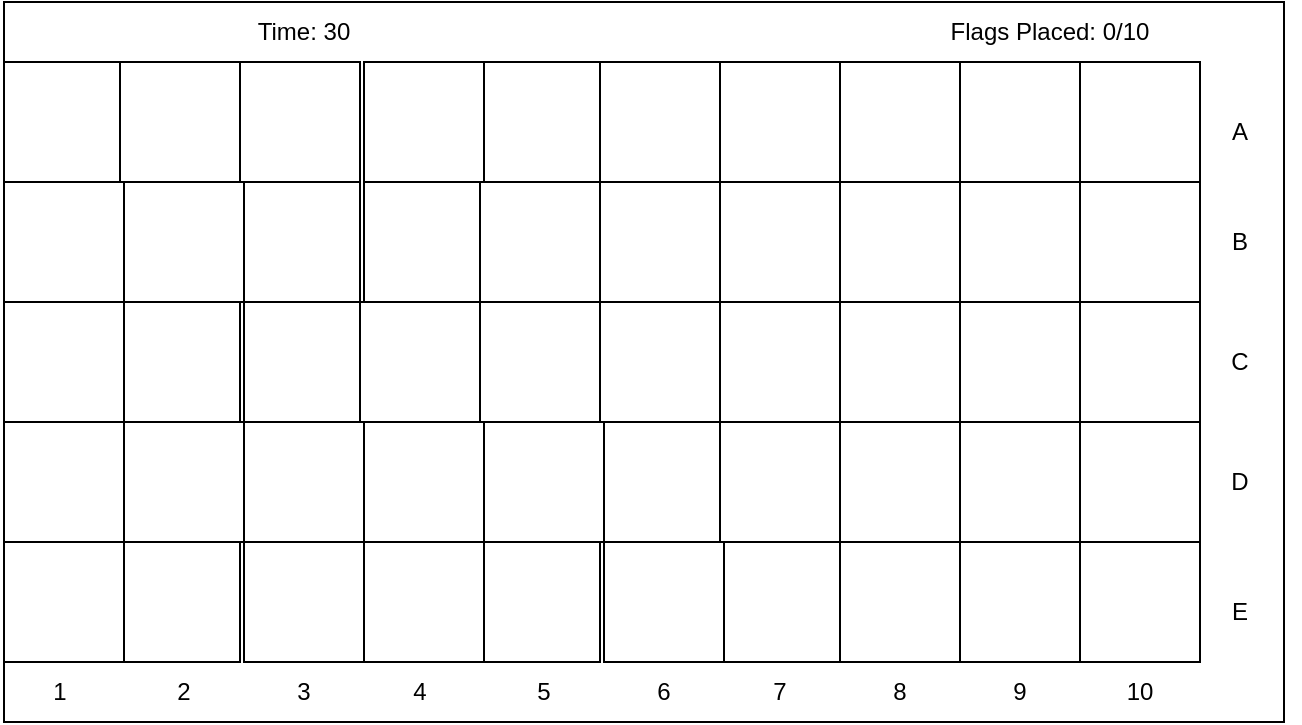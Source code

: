 <mxfile>
    <diagram id="hJv884_ziFatgkkgVKB9" name="Page-1">
        <mxGraphModel dx="834" dy="711" grid="1" gridSize="10" guides="1" tooltips="1" connect="1" arrows="1" fold="1" page="1" pageScale="1" pageWidth="827" pageHeight="1169" math="0" shadow="0">
            <root>
                <mxCell id="0"/>
                <mxCell id="1" parent="0"/>
                <mxCell id="2" value="" style="rounded=0;whiteSpace=wrap;html=1;" vertex="1" parent="1">
                    <mxGeometry x="162" y="80" width="640" height="360" as="geometry"/>
                </mxCell>
                <mxCell id="7" value="Time: 30" style="text;html=1;strokeColor=none;fillColor=none;align=center;verticalAlign=middle;whiteSpace=wrap;rounded=0;" vertex="1" parent="1">
                    <mxGeometry x="282" y="80" width="60" height="30" as="geometry"/>
                </mxCell>
                <mxCell id="8" value="Flags Placed: 0/10" style="text;html=1;strokeColor=none;fillColor=none;align=center;verticalAlign=middle;whiteSpace=wrap;rounded=0;" vertex="1" parent="1">
                    <mxGeometry x="620" y="80" width="130" height="30" as="geometry"/>
                </mxCell>
                <mxCell id="26" value="" style="whiteSpace=wrap;html=1;aspect=fixed;" vertex="1" parent="1">
                    <mxGeometry x="282" y="290" width="60" height="60" as="geometry"/>
                </mxCell>
                <mxCell id="27" value="" style="whiteSpace=wrap;html=1;aspect=fixed;" vertex="1" parent="1">
                    <mxGeometry x="282" y="230" width="60" height="60" as="geometry"/>
                </mxCell>
                <mxCell id="28" value="" style="whiteSpace=wrap;html=1;aspect=fixed;" vertex="1" parent="1">
                    <mxGeometry x="280" y="170" width="60" height="60" as="geometry"/>
                </mxCell>
                <mxCell id="29" value="" style="whiteSpace=wrap;html=1;aspect=fixed;" vertex="1" parent="1">
                    <mxGeometry x="282" y="350" width="60" height="60" as="geometry"/>
                </mxCell>
                <mxCell id="30" value="" style="whiteSpace=wrap;html=1;aspect=fixed;" vertex="1" parent="1">
                    <mxGeometry x="342" y="110" width="60" height="60" as="geometry"/>
                </mxCell>
                <mxCell id="31" value="" style="whiteSpace=wrap;html=1;aspect=fixed;" vertex="1" parent="1">
                    <mxGeometry x="520" y="290" width="60" height="60" as="geometry"/>
                </mxCell>
                <mxCell id="32" value="" style="whiteSpace=wrap;html=1;aspect=fixed;" vertex="1" parent="1">
                    <mxGeometry x="520" y="350" width="60" height="60" as="geometry"/>
                </mxCell>
                <mxCell id="33" value="" style="whiteSpace=wrap;html=1;aspect=fixed;" vertex="1" parent="1">
                    <mxGeometry x="460" y="290" width="60" height="60" as="geometry"/>
                </mxCell>
                <mxCell id="34" value="" style="whiteSpace=wrap;html=1;aspect=fixed;" vertex="1" parent="1">
                    <mxGeometry x="462" y="350" width="60" height="60" as="geometry"/>
                </mxCell>
                <mxCell id="35" value="" style="whiteSpace=wrap;html=1;aspect=fixed;" vertex="1" parent="1">
                    <mxGeometry x="402" y="290" width="60" height="60" as="geometry"/>
                </mxCell>
                <mxCell id="36" value="" style="whiteSpace=wrap;html=1;aspect=fixed;" vertex="1" parent="1">
                    <mxGeometry x="342" y="290" width="60" height="60" as="geometry"/>
                </mxCell>
                <mxCell id="37" value="" style="whiteSpace=wrap;html=1;aspect=fixed;" vertex="1" parent="1">
                    <mxGeometry x="400" y="350" width="60" height="60" as="geometry"/>
                </mxCell>
                <mxCell id="38" value="" style="whiteSpace=wrap;html=1;aspect=fixed;" vertex="1" parent="1">
                    <mxGeometry x="342" y="350" width="60" height="60" as="geometry"/>
                </mxCell>
                <mxCell id="39" value="" style="whiteSpace=wrap;html=1;aspect=fixed;" vertex="1" parent="1">
                    <mxGeometry x="402" y="110" width="60" height="60" as="geometry"/>
                </mxCell>
                <mxCell id="80" value="" style="edgeStyle=none;html=1;" edge="1" parent="1">
                    <mxGeometry relative="1" as="geometry">
                        <mxPoint x="340" y="140" as="sourcePoint"/>
                        <mxPoint x="340" y="140" as="targetPoint"/>
                    </mxGeometry>
                </mxCell>
                <mxCell id="42" value="" style="whiteSpace=wrap;html=1;aspect=fixed;" vertex="1" parent="1">
                    <mxGeometry x="342" y="170" width="60" height="60" as="geometry"/>
                </mxCell>
                <mxCell id="43" value="" style="whiteSpace=wrap;html=1;aspect=fixed;" vertex="1" parent="1">
                    <mxGeometry x="340" y="230" width="60" height="60" as="geometry"/>
                </mxCell>
                <mxCell id="44" value="" style="whiteSpace=wrap;html=1;aspect=fixed;" vertex="1" parent="1">
                    <mxGeometry x="580" y="290" width="60" height="60" as="geometry"/>
                </mxCell>
                <mxCell id="45" value="" style="whiteSpace=wrap;html=1;aspect=fixed;" vertex="1" parent="1">
                    <mxGeometry x="580" y="350" width="60" height="60" as="geometry"/>
                </mxCell>
                <mxCell id="46" value="" style="whiteSpace=wrap;html=1;aspect=fixed;" vertex="1" parent="1">
                    <mxGeometry x="400" y="170" width="60" height="60" as="geometry"/>
                </mxCell>
                <mxCell id="50" value="" style="whiteSpace=wrap;html=1;aspect=fixed;" vertex="1" parent="1">
                    <mxGeometry x="460" y="230" width="60" height="60" as="geometry"/>
                </mxCell>
                <mxCell id="51" value="" style="whiteSpace=wrap;html=1;aspect=fixed;" vertex="1" parent="1">
                    <mxGeometry x="400" y="230" width="60" height="60" as="geometry"/>
                </mxCell>
                <mxCell id="57" value="" style="whiteSpace=wrap;html=1;aspect=fixed;" vertex="1" parent="1">
                    <mxGeometry x="460" y="170" width="60" height="60" as="geometry"/>
                </mxCell>
                <mxCell id="58" value="" style="whiteSpace=wrap;html=1;aspect=fixed;" vertex="1" parent="1">
                    <mxGeometry x="460" y="110" width="60" height="60" as="geometry"/>
                </mxCell>
                <mxCell id="61" value="" style="whiteSpace=wrap;html=1;aspect=fixed;" vertex="1" parent="1">
                    <mxGeometry x="520" y="110" width="60" height="60" as="geometry"/>
                </mxCell>
                <mxCell id="62" value="" style="whiteSpace=wrap;html=1;aspect=fixed;" vertex="1" parent="1">
                    <mxGeometry x="520" y="170" width="60" height="60" as="geometry"/>
                </mxCell>
                <mxCell id="63" value="" style="whiteSpace=wrap;html=1;aspect=fixed;" vertex="1" parent="1">
                    <mxGeometry x="520" y="230" width="60" height="60" as="geometry"/>
                </mxCell>
                <mxCell id="64" value="" style="whiteSpace=wrap;html=1;aspect=fixed;" vertex="1" parent="1">
                    <mxGeometry x="580" y="230" width="60" height="60" as="geometry"/>
                </mxCell>
                <mxCell id="65" value="" style="whiteSpace=wrap;html=1;aspect=fixed;" vertex="1" parent="1">
                    <mxGeometry x="580" y="170" width="60" height="60" as="geometry"/>
                </mxCell>
                <mxCell id="66" value="" style="whiteSpace=wrap;html=1;aspect=fixed;" vertex="1" parent="1">
                    <mxGeometry x="580" y="110" width="60" height="60" as="geometry"/>
                </mxCell>
                <mxCell id="68" value="" style="whiteSpace=wrap;html=1;aspect=fixed;" vertex="1" parent="1">
                    <mxGeometry x="640" y="350" width="60" height="60" as="geometry"/>
                </mxCell>
                <mxCell id="69" value="" style="whiteSpace=wrap;html=1;aspect=fixed;" vertex="1" parent="1">
                    <mxGeometry x="640" y="290" width="60" height="60" as="geometry"/>
                </mxCell>
                <mxCell id="70" value="" style="whiteSpace=wrap;html=1;aspect=fixed;" vertex="1" parent="1">
                    <mxGeometry x="640" y="230" width="60" height="60" as="geometry"/>
                </mxCell>
                <mxCell id="71" value="" style="whiteSpace=wrap;html=1;aspect=fixed;" vertex="1" parent="1">
                    <mxGeometry x="640" y="170" width="60" height="60" as="geometry"/>
                </mxCell>
                <mxCell id="72" value="" style="whiteSpace=wrap;html=1;aspect=fixed;" vertex="1" parent="1">
                    <mxGeometry x="640" y="110" width="60" height="60" as="geometry"/>
                </mxCell>
                <mxCell id="76" value="" style="whiteSpace=wrap;html=1;aspect=fixed;" vertex="1" parent="1">
                    <mxGeometry x="222" y="290" width="60" height="60" as="geometry"/>
                </mxCell>
                <mxCell id="77" value="" style="whiteSpace=wrap;html=1;aspect=fixed;" vertex="1" parent="1">
                    <mxGeometry x="162" y="290" width="60" height="60" as="geometry"/>
                </mxCell>
                <mxCell id="78" value="" style="whiteSpace=wrap;html=1;aspect=fixed;" vertex="1" parent="1">
                    <mxGeometry x="220" y="350" width="60" height="60" as="geometry"/>
                </mxCell>
                <mxCell id="79" value="" style="whiteSpace=wrap;html=1;aspect=fixed;" vertex="1" parent="1">
                    <mxGeometry x="162" y="350" width="60" height="60" as="geometry"/>
                </mxCell>
                <mxCell id="81" value="" style="whiteSpace=wrap;html=1;aspect=fixed;" vertex="1" parent="1">
                    <mxGeometry x="280" y="110" width="60" height="60" as="geometry"/>
                </mxCell>
                <mxCell id="82" value="" style="whiteSpace=wrap;html=1;aspect=fixed;" vertex="1" parent="1">
                    <mxGeometry x="220" y="230" width="60" height="60" as="geometry"/>
                </mxCell>
                <mxCell id="83" value="" style="whiteSpace=wrap;html=1;aspect=fixed;" vertex="1" parent="1">
                    <mxGeometry x="162" y="230" width="60" height="60" as="geometry"/>
                </mxCell>
                <mxCell id="84" value="" style="whiteSpace=wrap;html=1;aspect=fixed;" vertex="1" parent="1">
                    <mxGeometry x="162" y="170" width="60" height="60" as="geometry"/>
                </mxCell>
                <mxCell id="85" value="" style="whiteSpace=wrap;html=1;aspect=fixed;" vertex="1" parent="1">
                    <mxGeometry x="222" y="170" width="60" height="60" as="geometry"/>
                </mxCell>
                <mxCell id="86" value="" style="whiteSpace=wrap;html=1;aspect=fixed;" vertex="1" parent="1">
                    <mxGeometry x="162" y="110" width="60" height="60" as="geometry"/>
                </mxCell>
                <mxCell id="87" value="" style="whiteSpace=wrap;html=1;aspect=fixed;" vertex="1" parent="1">
                    <mxGeometry x="220" y="110" width="60" height="60" as="geometry"/>
                </mxCell>
                <mxCell id="88" value="" style="whiteSpace=wrap;html=1;aspect=fixed;" vertex="1" parent="1">
                    <mxGeometry x="700" y="110" width="60" height="60" as="geometry"/>
                </mxCell>
                <mxCell id="89" value="" style="whiteSpace=wrap;html=1;aspect=fixed;" vertex="1" parent="1">
                    <mxGeometry x="700" y="170" width="60" height="60" as="geometry"/>
                </mxCell>
                <mxCell id="90" value="" style="whiteSpace=wrap;html=1;aspect=fixed;" vertex="1" parent="1">
                    <mxGeometry x="700" y="230" width="60" height="60" as="geometry"/>
                </mxCell>
                <mxCell id="91" value="" style="whiteSpace=wrap;html=1;aspect=fixed;" vertex="1" parent="1">
                    <mxGeometry x="700" y="290" width="60" height="60" as="geometry"/>
                </mxCell>
                <mxCell id="92" value="" style="whiteSpace=wrap;html=1;aspect=fixed;" vertex="1" parent="1">
                    <mxGeometry x="700" y="350" width="60" height="60" as="geometry"/>
                </mxCell>
                <mxCell id="96" value="1" style="text;html=1;strokeColor=none;fillColor=none;align=center;verticalAlign=middle;whiteSpace=wrap;rounded=0;" vertex="1" parent="1">
                    <mxGeometry x="160" y="410" width="60" height="30" as="geometry"/>
                </mxCell>
                <mxCell id="97" value="2" style="text;html=1;strokeColor=none;fillColor=none;align=center;verticalAlign=middle;whiteSpace=wrap;rounded=0;" vertex="1" parent="1">
                    <mxGeometry x="222" y="410" width="60" height="30" as="geometry"/>
                </mxCell>
                <mxCell id="98" value="3" style="text;html=1;strokeColor=none;fillColor=none;align=center;verticalAlign=middle;whiteSpace=wrap;rounded=0;" vertex="1" parent="1">
                    <mxGeometry x="282" y="410" width="60" height="30" as="geometry"/>
                </mxCell>
                <mxCell id="99" value="4" style="text;html=1;strokeColor=none;fillColor=none;align=center;verticalAlign=middle;whiteSpace=wrap;rounded=0;" vertex="1" parent="1">
                    <mxGeometry x="340" y="410" width="60" height="30" as="geometry"/>
                </mxCell>
                <mxCell id="100" value="5" style="text;html=1;strokeColor=none;fillColor=none;align=center;verticalAlign=middle;whiteSpace=wrap;rounded=0;" vertex="1" parent="1">
                    <mxGeometry x="402" y="410" width="60" height="30" as="geometry"/>
                </mxCell>
                <mxCell id="101" value="6" style="text;html=1;strokeColor=none;fillColor=none;align=center;verticalAlign=middle;whiteSpace=wrap;rounded=0;" vertex="1" parent="1">
                    <mxGeometry x="462" y="410" width="60" height="30" as="geometry"/>
                </mxCell>
                <mxCell id="102" value="7" style="text;html=1;strokeColor=none;fillColor=none;align=center;verticalAlign=middle;whiteSpace=wrap;rounded=0;" vertex="1" parent="1">
                    <mxGeometry x="520" y="410" width="60" height="30" as="geometry"/>
                </mxCell>
                <mxCell id="103" value="8" style="text;html=1;strokeColor=none;fillColor=none;align=center;verticalAlign=middle;whiteSpace=wrap;rounded=0;" vertex="1" parent="1">
                    <mxGeometry x="580" y="410" width="60" height="30" as="geometry"/>
                </mxCell>
                <mxCell id="104" value="9" style="text;html=1;strokeColor=none;fillColor=none;align=center;verticalAlign=middle;whiteSpace=wrap;rounded=0;" vertex="1" parent="1">
                    <mxGeometry x="640" y="410" width="60" height="30" as="geometry"/>
                </mxCell>
                <mxCell id="105" value="10" style="text;html=1;strokeColor=none;fillColor=none;align=center;verticalAlign=middle;whiteSpace=wrap;rounded=0;" vertex="1" parent="1">
                    <mxGeometry x="700" y="410" width="60" height="30" as="geometry"/>
                </mxCell>
                <mxCell id="106" value="A" style="text;html=1;strokeColor=none;fillColor=none;align=center;verticalAlign=middle;whiteSpace=wrap;rounded=0;" vertex="1" parent="1">
                    <mxGeometry x="750" y="130" width="60" height="30" as="geometry"/>
                </mxCell>
                <mxCell id="107" value="B" style="text;html=1;strokeColor=none;fillColor=none;align=center;verticalAlign=middle;whiteSpace=wrap;rounded=0;" vertex="1" parent="1">
                    <mxGeometry x="750" y="185" width="60" height="30" as="geometry"/>
                </mxCell>
                <mxCell id="108" value="C" style="text;html=1;strokeColor=none;fillColor=none;align=center;verticalAlign=middle;whiteSpace=wrap;rounded=0;" vertex="1" parent="1">
                    <mxGeometry x="750" y="245" width="60" height="30" as="geometry"/>
                </mxCell>
                <mxCell id="109" value="D" style="text;html=1;strokeColor=none;fillColor=none;align=center;verticalAlign=middle;whiteSpace=wrap;rounded=0;" vertex="1" parent="1">
                    <mxGeometry x="750" y="305" width="60" height="30" as="geometry"/>
                </mxCell>
                <mxCell id="110" value="E" style="text;html=1;strokeColor=none;fillColor=none;align=center;verticalAlign=middle;whiteSpace=wrap;rounded=0;" vertex="1" parent="1">
                    <mxGeometry x="750" y="370" width="60" height="30" as="geometry"/>
                </mxCell>
            </root>
        </mxGraphModel>
    </diagram>
</mxfile>